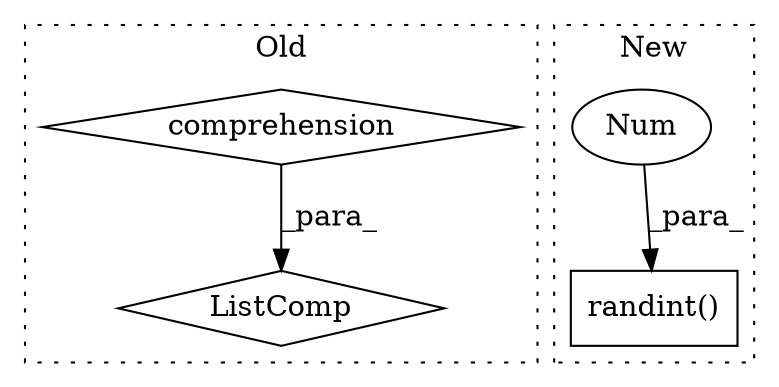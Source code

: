 digraph G {
subgraph cluster0 {
1 [label="ListComp" a="106" s="563" l="52" shape="diamond"];
3 [label="comprehension" a="45" s="596" l="3" shape="diamond"];
label = "Old";
style="dotted";
}
subgraph cluster1 {
2 [label="randint()" a="75" s="599,625" l="18,1" shape="box"];
4 [label="Num" a="76" s="623" l="2" shape="ellipse"];
label = "New";
style="dotted";
}
3 -> 1 [label="_para_"];
4 -> 2 [label="_para_"];
}